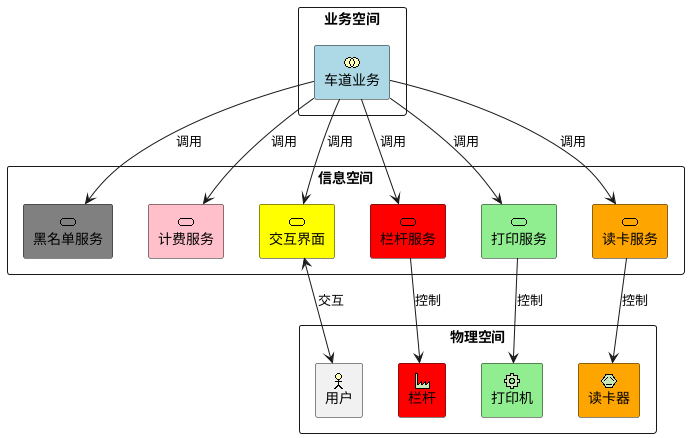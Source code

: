 @startuml


rectangle 物理空间 {
    archimate  "用户" as user <<business-actor>>
    archimate #lightgreen "打印机"  as printer <<physical-equipment>>
    archimate #red "栏杆"  as brake <<physical-facility>>
    archimate #orange "读卡器"  as reader <<physical-material>>
}

rectangle 业务空间 {
    archimate  #LightBlue "车道业务" as bizLogic <<business-collaboration>>
}
rectangle 信息空间 {


    archimate  #grey  "黑名单服务" as blservice <<service>>
    archimate  #pink  "计费服务" as biservice <<service>>
    archimate  #Yellow  "交互界面" as ui <<service>>
    archimate  #red  "栏杆服务" as brakeservice <<service>>
    archimate  #lightgreen  "打印服务" as printerservice <<service>>
    archimate  #orange  "读卡服务" as readerservice <<service>>

}

bizLogic -down-> ui : 调用
ui <-down-> user : 交互

bizLogic -down-> printerservice : 调用
printerservice -down-> printer : 控制

bizLogic -down-> readerservice : 调用
readerservice -down-> reader :控制

bizLogic -down-> brakeservice : 调用
brakeservice -down-> brake : 控制


bizLogic -down-> blservice : 调用
bizLogic -down-> biservice : 调用

@enduml